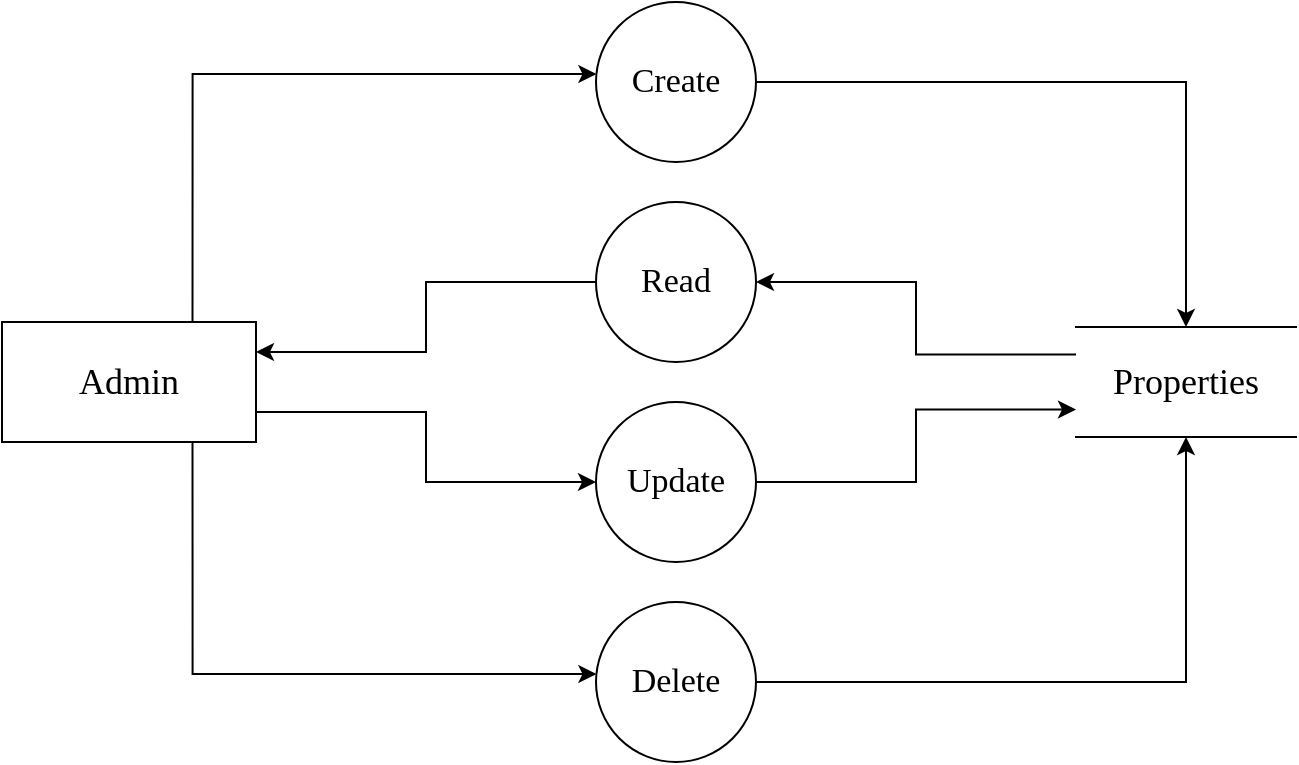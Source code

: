 <mxfile version="17.2.3" type="device"><diagram id="HeBkzXPH-GdMvk_lJBK_" name="Page-1"><mxGraphModel dx="1106" dy="653" grid="1" gridSize="10" guides="1" tooltips="1" connect="1" arrows="1" fold="1" page="1" pageScale="1" pageWidth="827" pageHeight="1169" background="none" math="0" shadow="0"><root><mxCell id="0"/><mxCell id="1" parent="0"/><mxCell id="6l1TLSjAQP7HA2U_qRRk-19" value="" style="edgeStyle=orthogonalEdgeStyle;rounded=0;orthogonalLoop=1;jettySize=auto;html=1;fontFamily=Times New Roman;fontSize=16;entryX=0.25;entryY=1;entryDx=0;entryDy=0;exitX=1;exitY=0;exitDx=0;exitDy=0;" parent="1" edge="1"><mxGeometry relative="1" as="geometry"><mxPoint x="660" y="100" as="targetPoint"/></mxGeometry></mxCell><mxCell id="6l1TLSjAQP7HA2U_qRRk-21" style="edgeStyle=orthogonalEdgeStyle;rounded=0;orthogonalLoop=1;jettySize=auto;html=1;exitX=0.75;exitY=1;exitDx=0;exitDy=0;entryX=1;entryY=1;entryDx=0;entryDy=0;fontFamily=Times New Roman;fontSize=16;" parent="1" edge="1"><mxGeometry relative="1" as="geometry"><Array as="points"><mxPoint x="720" y="247"/></Array><mxPoint x="720" y="100" as="sourcePoint"/></mxGeometry></mxCell><mxCell id="2yZSzQddQC3p2VEk2DPE-15" style="edgeStyle=orthogonalEdgeStyle;rounded=0;orthogonalLoop=1;jettySize=auto;html=1;exitX=0.75;exitY=0;exitDx=0;exitDy=0;endArrow=classic;endFill=1;fontFamily=Times New Roman;" parent="1" source="2yZSzQddQC3p2VEk2DPE-18" target="2yZSzQddQC3p2VEk2DPE-24" edge="1"><mxGeometry relative="1" as="geometry"><Array as="points"><mxPoint x="215" y="290"/></Array></mxGeometry></mxCell><mxCell id="2yZSzQddQC3p2VEk2DPE-16" style="edgeStyle=orthogonalEdgeStyle;rounded=0;orthogonalLoop=1;jettySize=auto;html=1;exitX=1;exitY=0.75;exitDx=0;exitDy=0;endArrow=classic;endFill=1;fontFamily=Times New Roman;" parent="1" source="2yZSzQddQC3p2VEk2DPE-18" target="2yZSzQddQC3p2VEk2DPE-26" edge="1"><mxGeometry relative="1" as="geometry"/></mxCell><mxCell id="2yZSzQddQC3p2VEk2DPE-17" style="edgeStyle=orthogonalEdgeStyle;rounded=0;orthogonalLoop=1;jettySize=auto;html=1;exitX=0.75;exitY=1;exitDx=0;exitDy=0;endArrow=classic;endFill=1;fontFamily=Times New Roman;" parent="1" source="2yZSzQddQC3p2VEk2DPE-18" target="2yZSzQddQC3p2VEk2DPE-28" edge="1"><mxGeometry relative="1" as="geometry"><Array as="points"><mxPoint x="215" y="590"/></Array></mxGeometry></mxCell><mxCell id="2yZSzQddQC3p2VEk2DPE-18" value="&lt;font style=&quot;font-size: 18px&quot;&gt;Admin&lt;/font&gt;" style="rounded=0;whiteSpace=wrap;html=1;fontFamily=Times New Roman;" parent="1" vertex="1"><mxGeometry x="120" y="414" width="127" height="60" as="geometry"/></mxCell><mxCell id="2yZSzQddQC3p2VEk2DPE-19" style="edgeStyle=orthogonalEdgeStyle;rounded=0;orthogonalLoop=1;jettySize=auto;html=1;entryX=1;entryY=0.25;entryDx=0;entryDy=0;fontFamily=Times New Roman;fontSize=14;endArrow=classic;endFill=1;elbow=vertical;" parent="1" source="2yZSzQddQC3p2VEk2DPE-20" target="2yZSzQddQC3p2VEk2DPE-18" edge="1"><mxGeometry relative="1" as="geometry"/></mxCell><mxCell id="2yZSzQddQC3p2VEk2DPE-20" value="&lt;p&gt;&lt;span style=&quot;line-height: 1.1&quot;&gt;&lt;font style=&quot;font-size: 17px&quot;&gt;Read&lt;/font&gt;&lt;/span&gt;&lt;/p&gt;" style="ellipse;whiteSpace=wrap;html=1;aspect=fixed;shadow=0;sketch=0;rotation=0;fontFamily=Times New Roman;" parent="1" vertex="1"><mxGeometry x="417" y="354" width="80" height="80" as="geometry"/></mxCell><mxCell id="2yZSzQddQC3p2VEk2DPE-21" style="edgeStyle=orthogonalEdgeStyle;rounded=0;orthogonalLoop=1;jettySize=auto;html=1;exitX=0;exitY=0.25;exitDx=0;exitDy=0;endArrow=classic;endFill=1;fontFamily=Times New Roman;" parent="1" source="2yZSzQddQC3p2VEk2DPE-22" target="2yZSzQddQC3p2VEk2DPE-20" edge="1"><mxGeometry relative="1" as="geometry"/></mxCell><mxCell id="2yZSzQddQC3p2VEk2DPE-22" value="&lt;span style=&quot;font-size: 18px&quot;&gt;Properties&lt;/span&gt;" style="shape=partialRectangle;whiteSpace=wrap;html=1;left=0;right=0;fillColor=default;rounded=0;shadow=0;glass=0;sketch=0;fontFamily=Times New Roman;fontSize=16;gradientColor=none;" parent="1" vertex="1"><mxGeometry x="657" y="416.5" width="110" height="55" as="geometry"/></mxCell><mxCell id="2yZSzQddQC3p2VEk2DPE-23" style="edgeStyle=orthogonalEdgeStyle;rounded=0;orthogonalLoop=1;jettySize=auto;html=1;exitX=1;exitY=0.5;exitDx=0;exitDy=0;endArrow=classic;endFill=1;fontFamily=Times New Roman;" parent="1" source="2yZSzQddQC3p2VEk2DPE-24" target="2yZSzQddQC3p2VEk2DPE-22" edge="1"><mxGeometry relative="1" as="geometry"/></mxCell><mxCell id="2yZSzQddQC3p2VEk2DPE-24" value="&lt;p&gt;&lt;span style=&quot;line-height: 1.1&quot;&gt;&lt;font style=&quot;font-size: 17px&quot;&gt;Create&lt;/font&gt;&lt;/span&gt;&lt;/p&gt;" style="ellipse;whiteSpace=wrap;html=1;aspect=fixed;shadow=0;sketch=0;rotation=0;fontFamily=Times New Roman;" parent="1" vertex="1"><mxGeometry x="417" y="254" width="80" height="80" as="geometry"/></mxCell><mxCell id="2yZSzQddQC3p2VEk2DPE-25" style="edgeStyle=orthogonalEdgeStyle;rounded=0;orthogonalLoop=1;jettySize=auto;html=1;exitX=1;exitY=0.5;exitDx=0;exitDy=0;entryX=0;entryY=0.75;entryDx=0;entryDy=0;endArrow=classic;endFill=1;fontFamily=Times New Roman;" parent="1" source="2yZSzQddQC3p2VEk2DPE-26" target="2yZSzQddQC3p2VEk2DPE-22" edge="1"><mxGeometry relative="1" as="geometry"/></mxCell><mxCell id="2yZSzQddQC3p2VEk2DPE-26" value="&lt;p&gt;&lt;span style=&quot;line-height: 1.1&quot;&gt;&lt;font style=&quot;font-size: 17px&quot;&gt;Update&lt;/font&gt;&lt;/span&gt;&lt;/p&gt;" style="ellipse;whiteSpace=wrap;html=1;aspect=fixed;shadow=0;sketch=0;rotation=0;fontFamily=Times New Roman;" parent="1" vertex="1"><mxGeometry x="417" y="454" width="80" height="80" as="geometry"/></mxCell><mxCell id="2yZSzQddQC3p2VEk2DPE-27" style="edgeStyle=orthogonalEdgeStyle;rounded=0;orthogonalLoop=1;jettySize=auto;html=1;endArrow=classic;endFill=1;fontFamily=Times New Roman;" parent="1" source="2yZSzQddQC3p2VEk2DPE-28" target="2yZSzQddQC3p2VEk2DPE-22" edge="1"><mxGeometry relative="1" as="geometry"/></mxCell><mxCell id="2yZSzQddQC3p2VEk2DPE-28" value="&lt;p&gt;&lt;span style=&quot;line-height: 1.1&quot;&gt;&lt;font style=&quot;font-size: 17px&quot;&gt;Delete&lt;/font&gt;&lt;/span&gt;&lt;/p&gt;" style="ellipse;whiteSpace=wrap;html=1;aspect=fixed;shadow=0;sketch=0;rotation=0;fontFamily=Times New Roman;" parent="1" vertex="1"><mxGeometry x="417" y="554" width="80" height="80" as="geometry"/></mxCell></root></mxGraphModel></diagram></mxfile>
